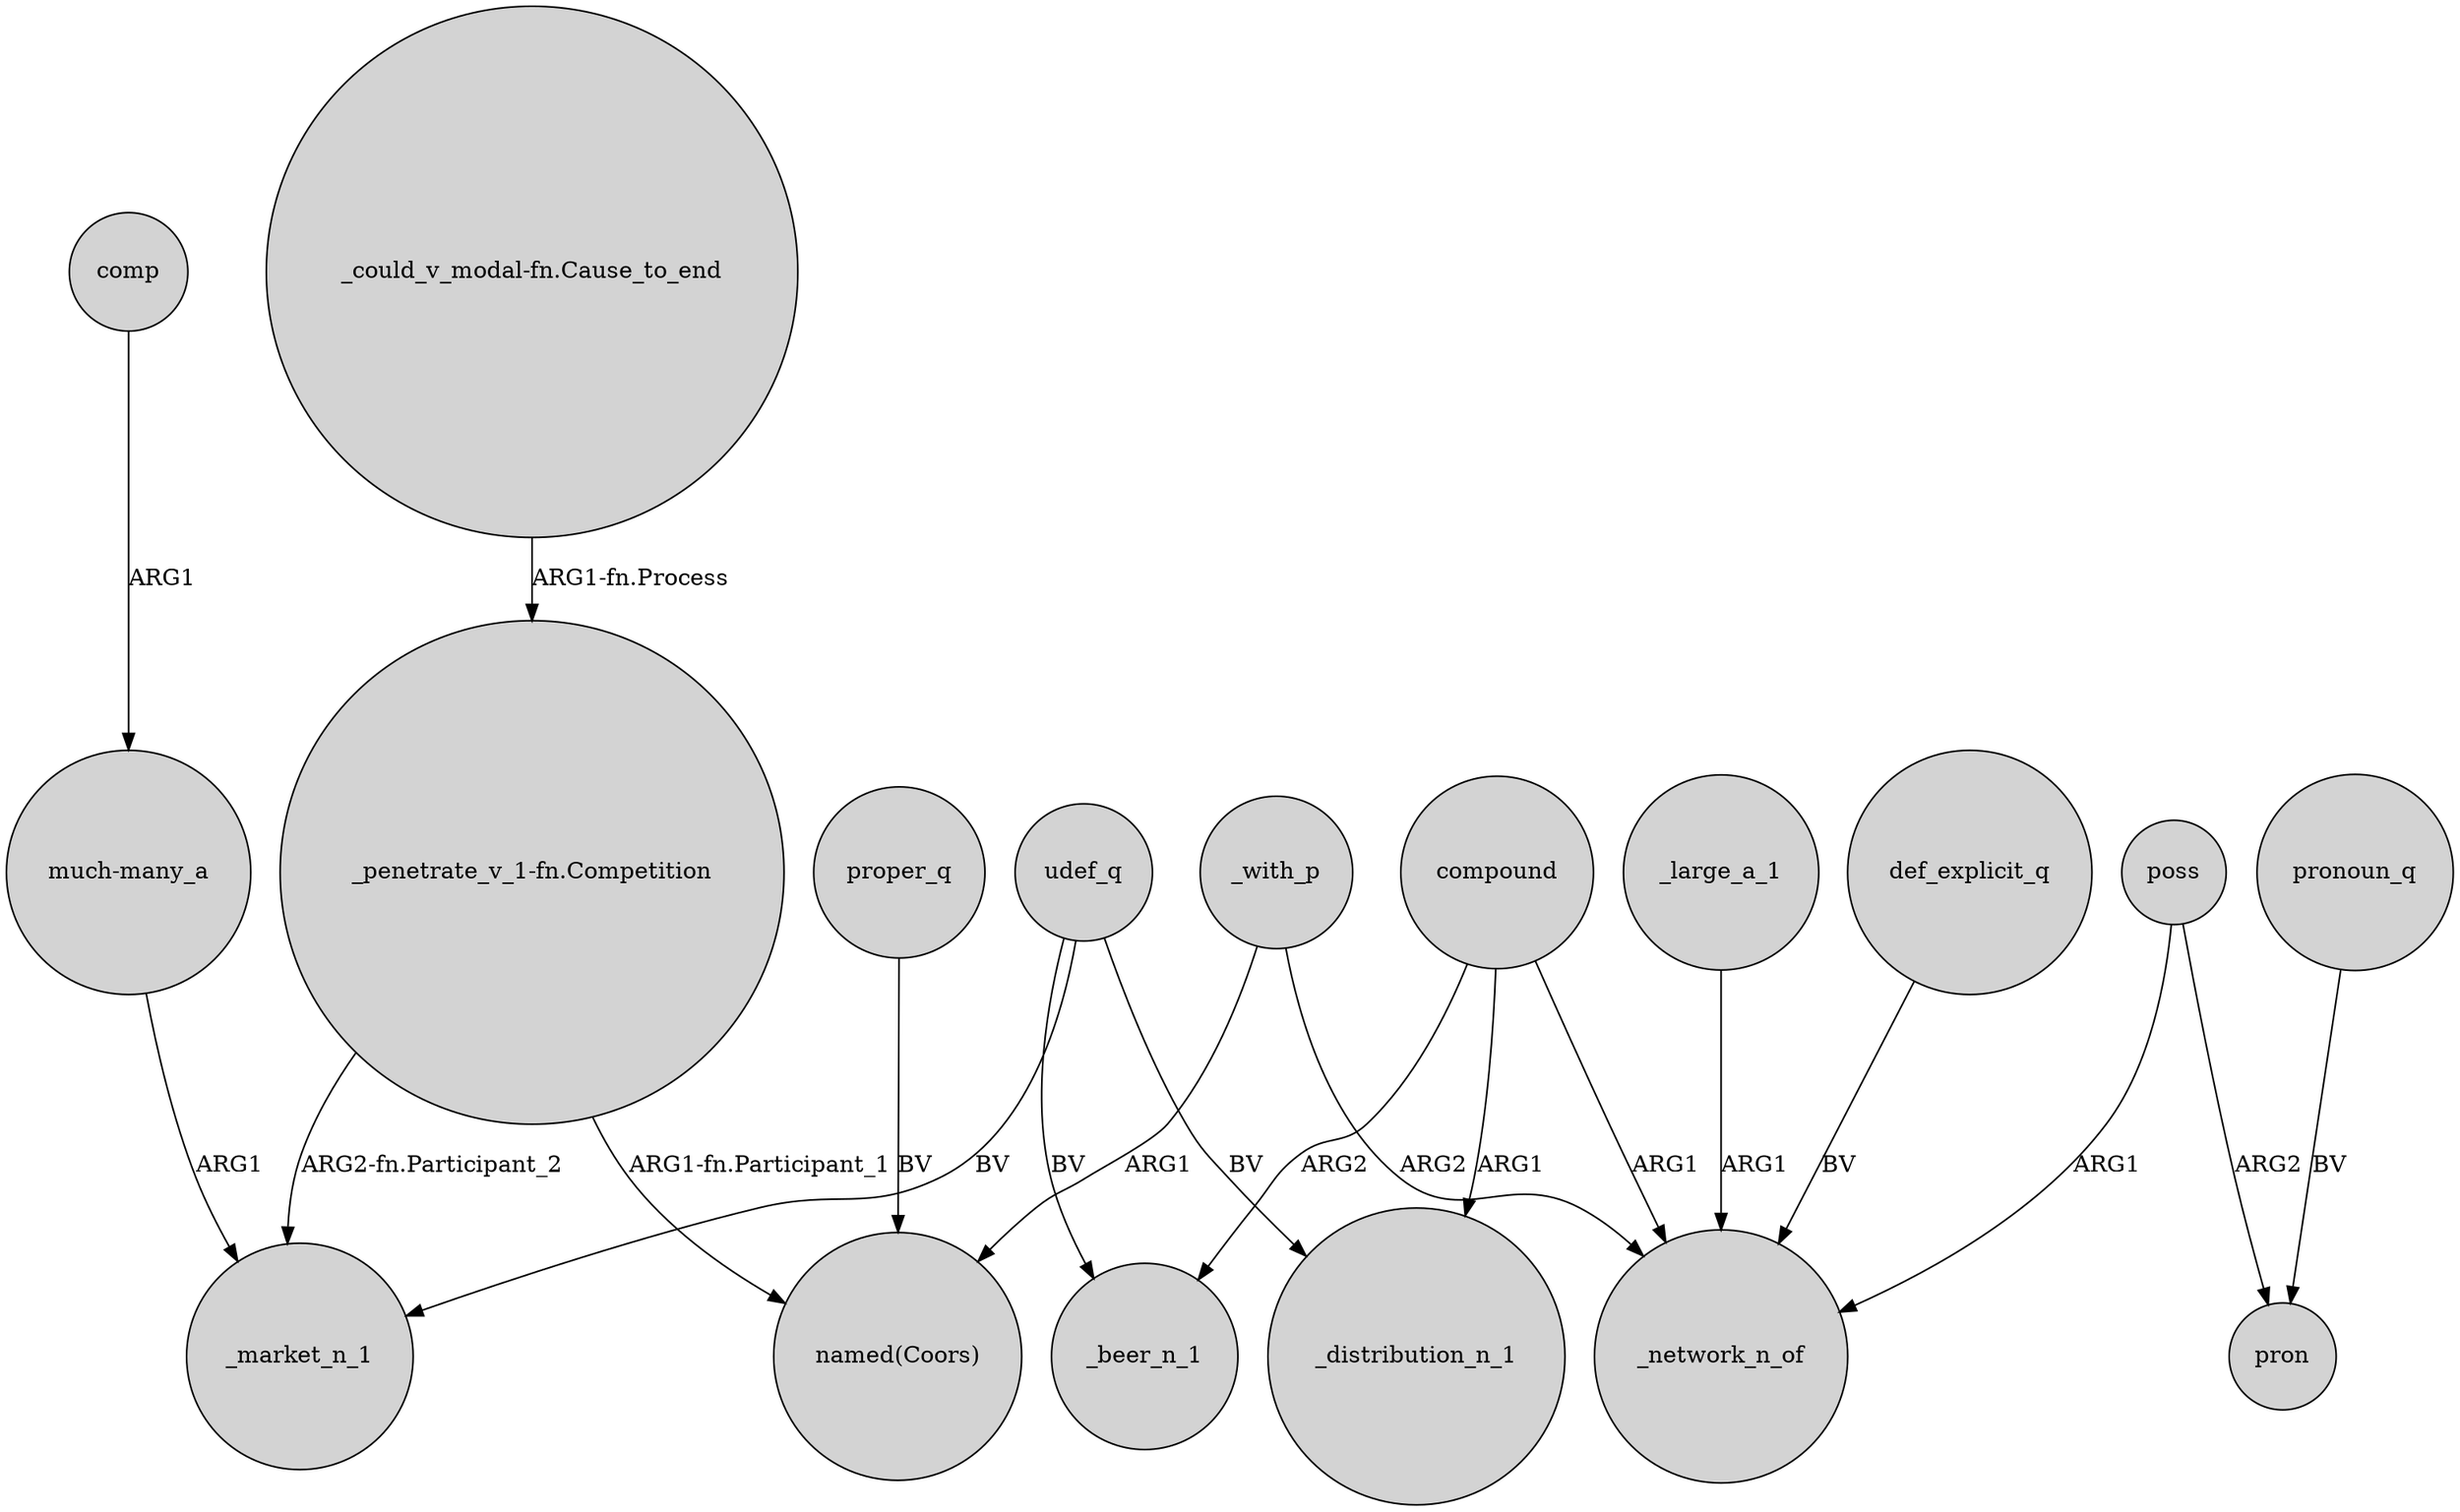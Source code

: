 digraph {
	node [shape=circle style=filled]
	udef_q -> _market_n_1 [label=BV]
	"_could_v_modal-fn.Cause_to_end" -> "_penetrate_v_1-fn.Competition" [label="ARG1-fn.Process"]
	proper_q -> "named(Coors)" [label=BV]
	compound -> _distribution_n_1 [label=ARG1]
	"_penetrate_v_1-fn.Competition" -> "named(Coors)" [label="ARG1-fn.Participant_1"]
	poss -> _network_n_of [label=ARG1]
	"much-many_a" -> _market_n_1 [label=ARG1]
	_large_a_1 -> _network_n_of [label=ARG1]
	pronoun_q -> pron [label=BV]
	comp -> "much-many_a" [label=ARG1]
	poss -> pron [label=ARG2]
	udef_q -> _distribution_n_1 [label=BV]
	compound -> _network_n_of [label=ARG1]
	_with_p -> _network_n_of [label=ARG2]
	compound -> _beer_n_1 [label=ARG2]
	"_penetrate_v_1-fn.Competition" -> _market_n_1 [label="ARG2-fn.Participant_2"]
	_with_p -> "named(Coors)" [label=ARG1]
	udef_q -> _beer_n_1 [label=BV]
	def_explicit_q -> _network_n_of [label=BV]
}
